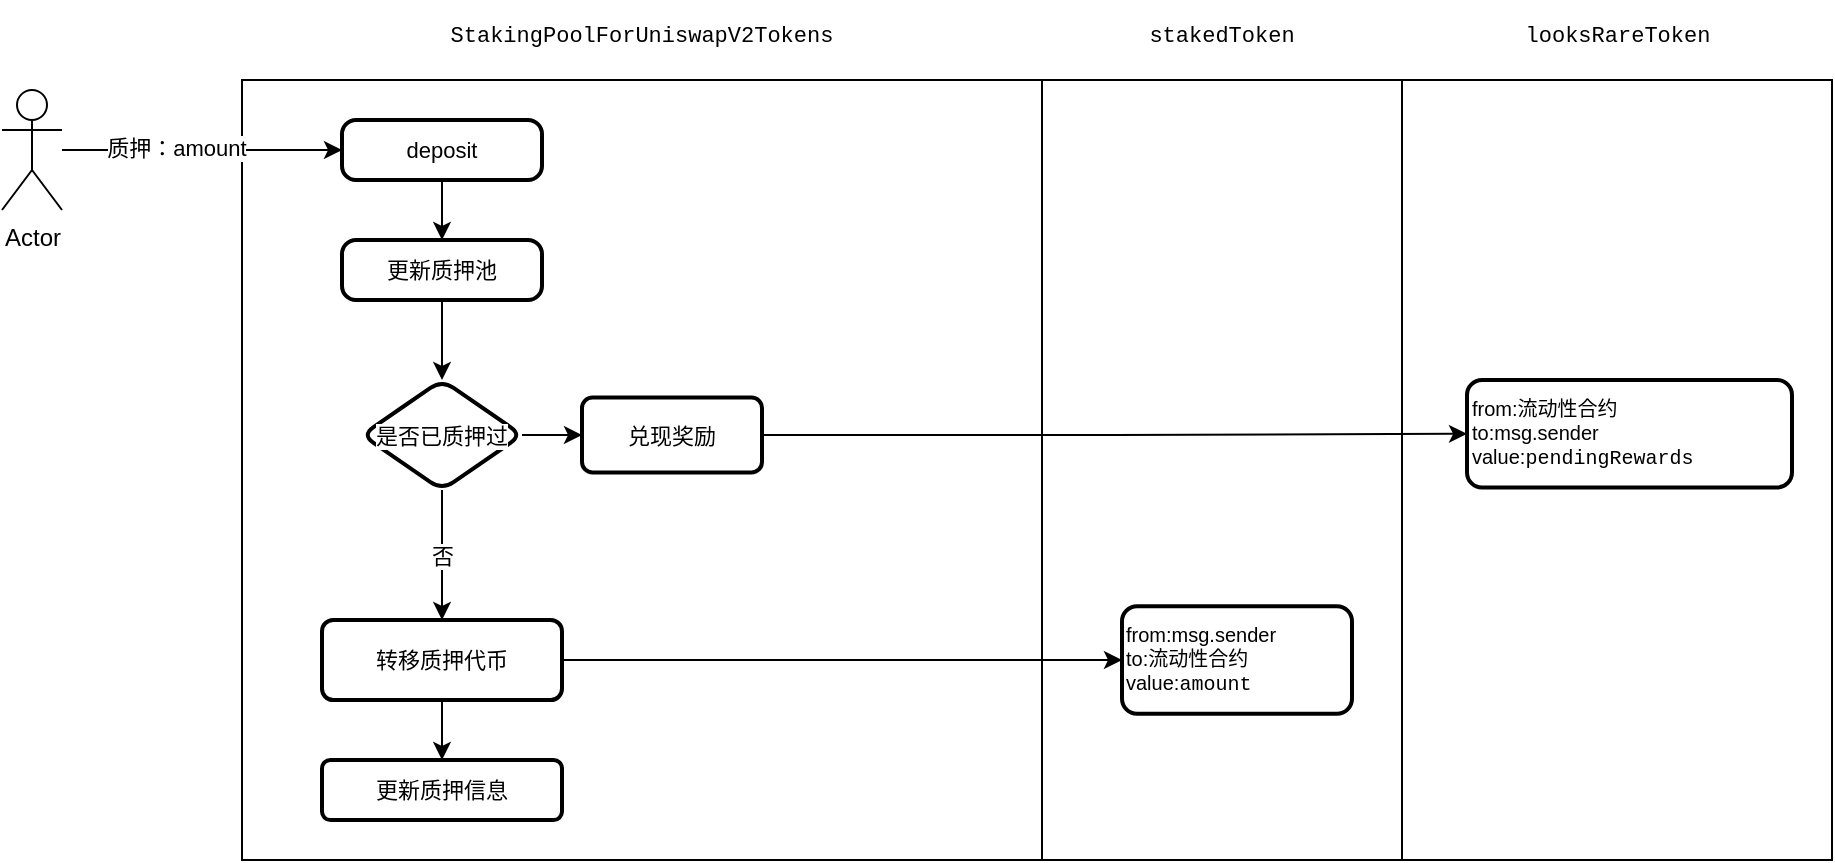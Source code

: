<mxfile version="19.0.0" type="github">
  <diagram name="Page-1" id="13e1069c-82ec-6db2-03f1-153e76fe0fe0">
    <mxGraphModel dx="1038" dy="547" grid="1" gridSize="10" guides="1" tooltips="1" connect="1" arrows="1" fold="1" page="1" pageScale="1" pageWidth="1100" pageHeight="850" background="none" math="0" shadow="0">
      <root>
        <mxCell id="0" />
        <mxCell id="1" parent="0" />
        <mxCell id="JyxEKZqlSpqKJdJgQS-E-54" value="" style="html=1;labelBackgroundColor=default;labelBorderColor=none;" vertex="1" parent="1">
          <mxGeometry x="770" y="100" width="215" height="390" as="geometry" />
        </mxCell>
        <mxCell id="JyxEKZqlSpqKJdJgQS-E-36" value="" style="html=1;labelBackgroundColor=default;labelBorderColor=none;" vertex="1" parent="1">
          <mxGeometry x="190" y="100" width="400" height="390" as="geometry" />
        </mxCell>
        <mxCell id="JyxEKZqlSpqKJdJgQS-E-37" value="" style="html=1;labelBackgroundColor=default;labelBorderColor=none;" vertex="1" parent="1">
          <mxGeometry x="590" y="100" width="180" height="390" as="geometry" />
        </mxCell>
        <mxCell id="JyxEKZqlSpqKJdJgQS-E-41" value="" style="edgeStyle=orthogonalEdgeStyle;rounded=0;orthogonalLoop=1;jettySize=auto;html=1;fontSize=11;entryX=0;entryY=0.5;entryDx=0;entryDy=0;" edge="1" parent="1" source="JyxEKZqlSpqKJdJgQS-E-35" target="JyxEKZqlSpqKJdJgQS-E-40">
          <mxGeometry relative="1" as="geometry" />
        </mxCell>
        <mxCell id="JyxEKZqlSpqKJdJgQS-E-42" value="质押：amount" style="edgeLabel;html=1;align=center;verticalAlign=middle;resizable=0;points=[];fontSize=11;" vertex="1" connectable="0" parent="JyxEKZqlSpqKJdJgQS-E-41">
          <mxGeometry x="-0.183" y="1" relative="1" as="geometry">
            <mxPoint as="offset" />
          </mxGeometry>
        </mxCell>
        <mxCell id="JyxEKZqlSpqKJdJgQS-E-35" value="Actor" style="shape=umlActor;verticalLabelPosition=bottom;verticalAlign=top;html=1;labelBackgroundColor=default;labelBorderColor=none;" vertex="1" parent="1">
          <mxGeometry x="70" y="105" width="30" height="60" as="geometry" />
        </mxCell>
        <mxCell id="JyxEKZqlSpqKJdJgQS-E-38" value="&lt;div style=&quot;color: rgb(0, 0, 0); background-color: rgb(255, 255, 255); font-family: Consolas, &amp;quot;Courier New&amp;quot;, monospace; font-weight: normal; font-size: 11px; line-height: 22px;&quot;&gt;&lt;div style=&quot;font-size: 11px;&quot;&gt;&lt;span style=&quot;color: rgb(0, 0, 0); font-size: 11px;&quot;&gt;StakingPoolForUniswapV2Tokens&lt;/span&gt;&lt;/div&gt;&lt;/div&gt;" style="text;whiteSpace=wrap;html=1;fontSize=11;align=center;" vertex="1" parent="1">
          <mxGeometry x="290" y="60" width="200" height="40" as="geometry" />
        </mxCell>
        <mxCell id="JyxEKZqlSpqKJdJgQS-E-39" value="&lt;div style=&quot;color: rgb(0, 0, 0); background-color: rgb(255, 255, 255); font-family: Consolas, &amp;quot;Courier New&amp;quot;, monospace; font-weight: normal; font-size: 11px; line-height: 22px;&quot;&gt;&lt;div style=&quot;font-size: 11px;&quot;&gt;&lt;span style=&quot;color: rgb(0, 0, 0); font-size: 11px;&quot;&gt;stakedToken&lt;/span&gt;&lt;/div&gt;&lt;/div&gt;" style="text;whiteSpace=wrap;html=1;fontSize=11;align=center;" vertex="1" parent="1">
          <mxGeometry x="620" y="60" width="120" height="40" as="geometry" />
        </mxCell>
        <mxCell id="JyxEKZqlSpqKJdJgQS-E-46" value="" style="edgeStyle=orthogonalEdgeStyle;rounded=0;orthogonalLoop=1;jettySize=auto;html=1;fontSize=11;" edge="1" parent="1" source="JyxEKZqlSpqKJdJgQS-E-40" target="JyxEKZqlSpqKJdJgQS-E-45">
          <mxGeometry relative="1" as="geometry" />
        </mxCell>
        <mxCell id="JyxEKZqlSpqKJdJgQS-E-40" value="deposit" style="rounded=1;whiteSpace=wrap;html=1;absoluteArcSize=1;arcSize=14;strokeWidth=2;labelBackgroundColor=default;labelBorderColor=none;fontSize=11;" vertex="1" parent="1">
          <mxGeometry x="240" y="120" width="100" height="30" as="geometry" />
        </mxCell>
        <mxCell id="JyxEKZqlSpqKJdJgQS-E-48" value="" style="edgeStyle=orthogonalEdgeStyle;rounded=0;orthogonalLoop=1;jettySize=auto;html=1;fontSize=11;" edge="1" parent="1" source="JyxEKZqlSpqKJdJgQS-E-45" target="JyxEKZqlSpqKJdJgQS-E-47">
          <mxGeometry relative="1" as="geometry" />
        </mxCell>
        <mxCell id="JyxEKZqlSpqKJdJgQS-E-45" value="更新质押池" style="rounded=1;whiteSpace=wrap;html=1;absoluteArcSize=1;arcSize=14;strokeWidth=2;labelBackgroundColor=default;labelBorderColor=none;fontSize=11;" vertex="1" parent="1">
          <mxGeometry x="240" y="180" width="100" height="30" as="geometry" />
        </mxCell>
        <mxCell id="JyxEKZqlSpqKJdJgQS-E-50" value="否" style="edgeStyle=orthogonalEdgeStyle;rounded=0;orthogonalLoop=1;jettySize=auto;html=1;fontSize=11;" edge="1" parent="1" source="JyxEKZqlSpqKJdJgQS-E-47" target="JyxEKZqlSpqKJdJgQS-E-49">
          <mxGeometry relative="1" as="geometry" />
        </mxCell>
        <mxCell id="JyxEKZqlSpqKJdJgQS-E-52" value="" style="edgeStyle=orthogonalEdgeStyle;rounded=0;orthogonalLoop=1;jettySize=auto;html=1;fontSize=11;" edge="1" parent="1" source="JyxEKZqlSpqKJdJgQS-E-47" target="JyxEKZqlSpqKJdJgQS-E-51">
          <mxGeometry relative="1" as="geometry" />
        </mxCell>
        <mxCell id="JyxEKZqlSpqKJdJgQS-E-47" value="是否已质押过" style="rhombus;whiteSpace=wrap;html=1;fontSize=11;rounded=1;arcSize=14;strokeWidth=2;labelBackgroundColor=default;labelBorderColor=none;" vertex="1" parent="1">
          <mxGeometry x="250" y="250" width="80" height="55" as="geometry" />
        </mxCell>
        <mxCell id="JyxEKZqlSpqKJdJgQS-E-58" style="edgeStyle=orthogonalEdgeStyle;rounded=0;orthogonalLoop=1;jettySize=auto;html=1;exitX=1;exitY=0.5;exitDx=0;exitDy=0;entryX=0;entryY=0.5;entryDx=0;entryDy=0;fontSize=10;" edge="1" parent="1" source="JyxEKZqlSpqKJdJgQS-E-49" target="JyxEKZqlSpqKJdJgQS-E-57">
          <mxGeometry relative="1" as="geometry" />
        </mxCell>
        <mxCell id="JyxEKZqlSpqKJdJgQS-E-60" value="" style="edgeStyle=orthogonalEdgeStyle;rounded=0;orthogonalLoop=1;jettySize=auto;html=1;fontSize=10;" edge="1" parent="1" source="JyxEKZqlSpqKJdJgQS-E-49" target="JyxEKZqlSpqKJdJgQS-E-59">
          <mxGeometry relative="1" as="geometry" />
        </mxCell>
        <mxCell id="JyxEKZqlSpqKJdJgQS-E-49" value="转移质押代币" style="whiteSpace=wrap;html=1;fontSize=11;rounded=1;arcSize=14;strokeWidth=2;labelBackgroundColor=default;labelBorderColor=none;" vertex="1" parent="1">
          <mxGeometry x="230" y="370" width="120" height="40" as="geometry" />
        </mxCell>
        <mxCell id="JyxEKZqlSpqKJdJgQS-E-56" value="" style="edgeStyle=orthogonalEdgeStyle;rounded=0;orthogonalLoop=1;jettySize=auto;html=1;fontSize=11;" edge="1" parent="1" source="JyxEKZqlSpqKJdJgQS-E-51" target="JyxEKZqlSpqKJdJgQS-E-55">
          <mxGeometry relative="1" as="geometry" />
        </mxCell>
        <mxCell id="JyxEKZqlSpqKJdJgQS-E-51" value="兑现奖励" style="whiteSpace=wrap;html=1;fontSize=11;rounded=1;arcSize=14;strokeWidth=2;labelBackgroundColor=default;labelBorderColor=none;" vertex="1" parent="1">
          <mxGeometry x="360" y="258.75" width="90" height="37.5" as="geometry" />
        </mxCell>
        <mxCell id="JyxEKZqlSpqKJdJgQS-E-53" value="&lt;div style=&quot;color: rgb(0, 0, 0); background-color: rgb(255, 255, 255); font-family: Consolas, &amp;quot;Courier New&amp;quot;, monospace; font-weight: normal; font-size: 11px; line-height: 22px;&quot;&gt;&lt;div style=&quot;font-size: 11px;&quot;&gt;&lt;span style=&quot;color: rgb(0, 0, 0); font-size: 11px;&quot;&gt;looksRareToken&lt;/span&gt;&lt;/div&gt;&lt;/div&gt;" style="text;whiteSpace=wrap;html=1;fontSize=11;align=center;" vertex="1" parent="1">
          <mxGeometry x="802.5" y="60" width="150" height="40" as="geometry" />
        </mxCell>
        <mxCell id="JyxEKZqlSpqKJdJgQS-E-55" value="from:流动性合约&lt;br style=&quot;font-size: 10px;&quot;&gt;to:msg.sender&lt;br&gt;value:&lt;span style=&quot;font-family: Consolas, &amp;quot;Courier New&amp;quot;, monospace; font-size: 10px;&quot;&gt;pendingRewards&lt;/span&gt;" style="whiteSpace=wrap;html=1;fontSize=10;rounded=1;arcSize=14;strokeWidth=2;labelBackgroundColor=default;labelBorderColor=none;align=left;" vertex="1" parent="1">
          <mxGeometry x="802.5" y="250" width="162.5" height="53.75" as="geometry" />
        </mxCell>
        <mxCell id="JyxEKZqlSpqKJdJgQS-E-57" value="from:msg.sender&lt;br style=&quot;font-size: 10px;&quot;&gt;to:流动性合约&lt;br style=&quot;font-size: 10px;&quot;&gt;value:&lt;font face=&quot;Consolas, Courier New, monospace&quot;&gt;amount&lt;/font&gt;" style="whiteSpace=wrap;html=1;fontSize=10;rounded=1;arcSize=14;strokeWidth=2;labelBackgroundColor=default;labelBorderColor=none;align=left;" vertex="1" parent="1">
          <mxGeometry x="630" y="363.13" width="115" height="53.75" as="geometry" />
        </mxCell>
        <mxCell id="JyxEKZqlSpqKJdJgQS-E-59" value="更新质押信息" style="whiteSpace=wrap;html=1;fontSize=11;rounded=1;arcSize=14;strokeWidth=2;labelBackgroundColor=default;labelBorderColor=none;" vertex="1" parent="1">
          <mxGeometry x="230" y="440" width="120" height="30" as="geometry" />
        </mxCell>
      </root>
    </mxGraphModel>
  </diagram>
</mxfile>
